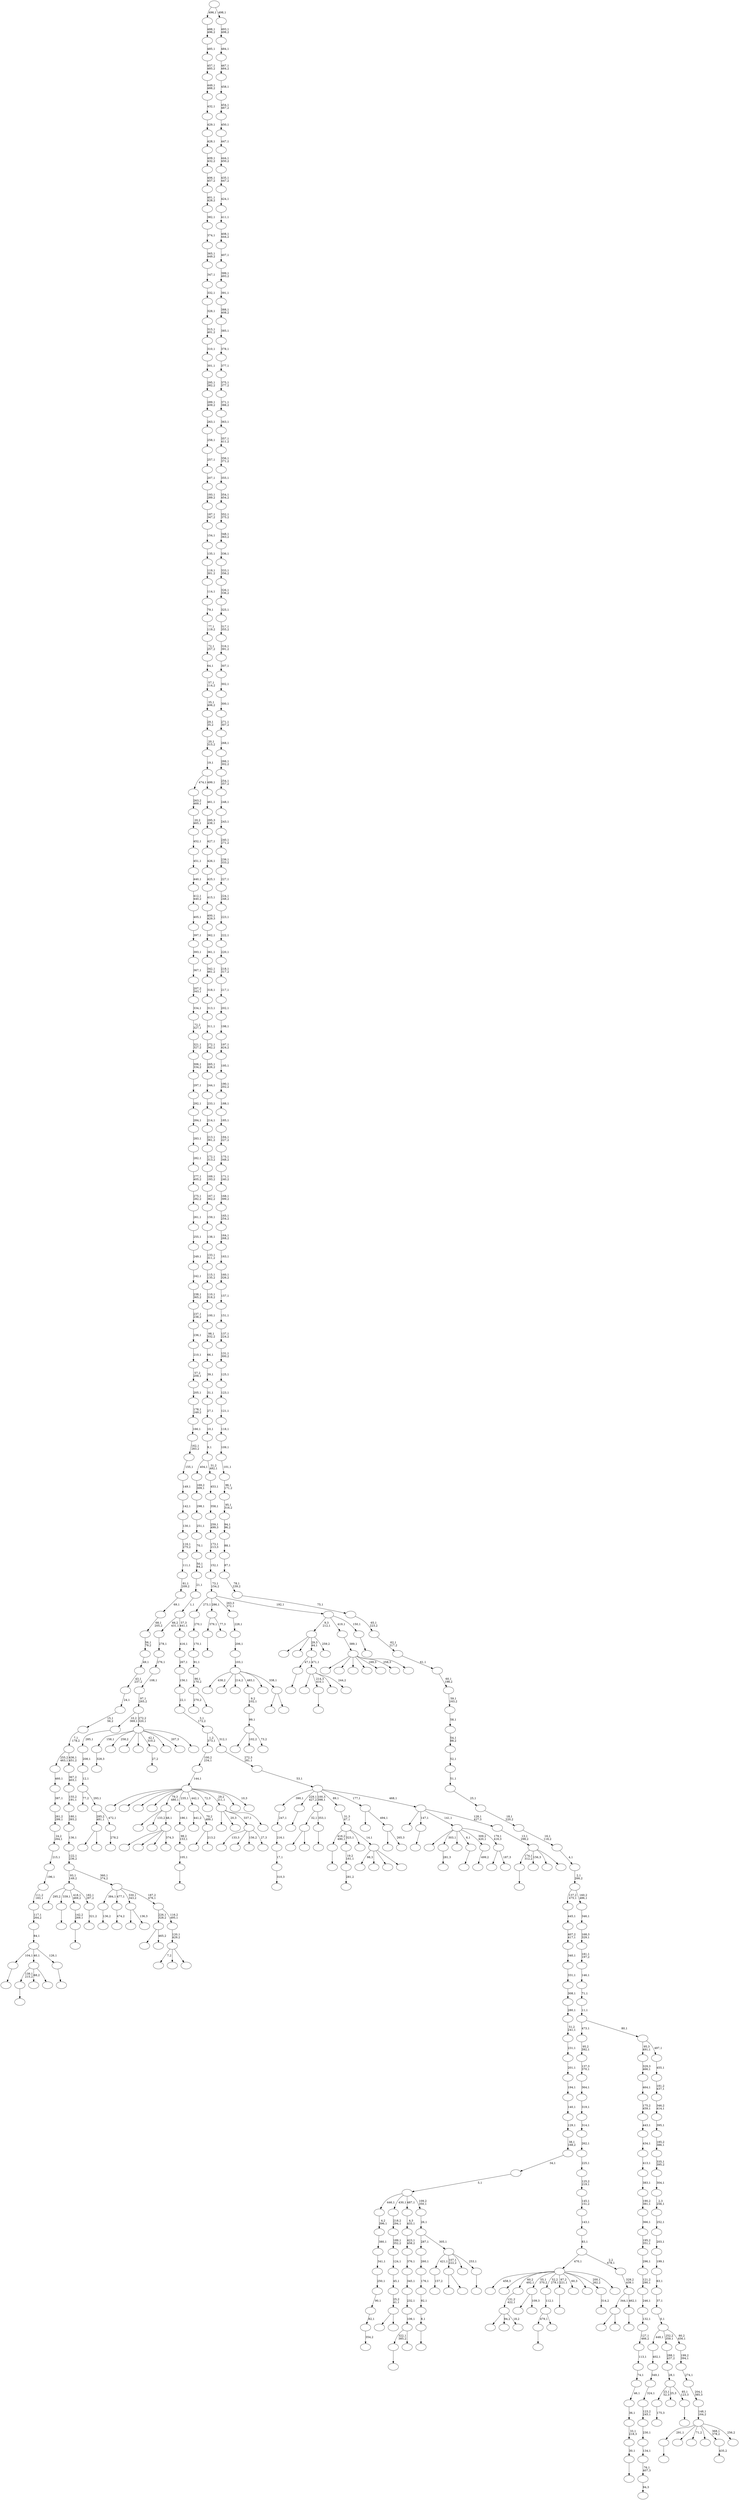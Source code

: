 digraph T {
	650 [label=""]
	649 [label=""]
	648 [label=""]
	647 [label=""]
	646 [label=""]
	645 [label=""]
	644 [label=""]
	643 [label=""]
	642 [label=""]
	641 [label=""]
	640 [label=""]
	639 [label=""]
	638 [label=""]
	637 [label=""]
	636 [label=""]
	635 [label=""]
	634 [label=""]
	633 [label=""]
	632 [label=""]
	631 [label=""]
	630 [label=""]
	629 [label=""]
	628 [label=""]
	627 [label=""]
	626 [label=""]
	625 [label=""]
	624 [label=""]
	623 [label=""]
	622 [label=""]
	621 [label=""]
	620 [label=""]
	619 [label=""]
	618 [label=""]
	617 [label=""]
	616 [label=""]
	615 [label=""]
	614 [label=""]
	613 [label=""]
	612 [label=""]
	611 [label=""]
	610 [label=""]
	609 [label=""]
	608 [label=""]
	607 [label=""]
	606 [label=""]
	605 [label=""]
	604 [label=""]
	603 [label=""]
	602 [label=""]
	601 [label=""]
	600 [label=""]
	599 [label=""]
	598 [label=""]
	597 [label=""]
	596 [label=""]
	595 [label=""]
	594 [label=""]
	593 [label=""]
	592 [label=""]
	591 [label=""]
	590 [label=""]
	589 [label=""]
	588 [label=""]
	587 [label=""]
	586 [label=""]
	585 [label=""]
	584 [label=""]
	583 [label=""]
	582 [label=""]
	581 [label=""]
	580 [label=""]
	579 [label=""]
	578 [label=""]
	577 [label=""]
	576 [label=""]
	575 [label=""]
	574 [label=""]
	573 [label=""]
	572 [label=""]
	571 [label=""]
	570 [label=""]
	569 [label=""]
	568 [label=""]
	567 [label=""]
	566 [label=""]
	565 [label=""]
	564 [label=""]
	563 [label=""]
	562 [label=""]
	561 [label=""]
	560 [label=""]
	559 [label=""]
	558 [label=""]
	557 [label=""]
	556 [label=""]
	555 [label=""]
	554 [label=""]
	553 [label=""]
	552 [label=""]
	551 [label=""]
	550 [label=""]
	549 [label=""]
	548 [label=""]
	547 [label=""]
	546 [label=""]
	545 [label=""]
	544 [label=""]
	543 [label=""]
	542 [label=""]
	541 [label=""]
	540 [label=""]
	539 [label=""]
	538 [label=""]
	537 [label=""]
	536 [label=""]
	535 [label=""]
	534 [label=""]
	533 [label=""]
	532 [label=""]
	531 [label=""]
	530 [label=""]
	529 [label=""]
	528 [label=""]
	527 [label=""]
	526 [label=""]
	525 [label=""]
	524 [label=""]
	523 [label=""]
	522 [label=""]
	521 [label=""]
	520 [label=""]
	519 [label=""]
	518 [label=""]
	517 [label=""]
	516 [label=""]
	515 [label=""]
	514 [label=""]
	513 [label=""]
	512 [label=""]
	511 [label=""]
	510 [label=""]
	509 [label=""]
	508 [label=""]
	507 [label=""]
	506 [label=""]
	505 [label=""]
	504 [label=""]
	503 [label=""]
	502 [label=""]
	501 [label=""]
	500 [label=""]
	499 [label=""]
	498 [label=""]
	497 [label=""]
	496 [label=""]
	495 [label=""]
	494 [label=""]
	493 [label=""]
	492 [label=""]
	491 [label=""]
	490 [label=""]
	489 [label=""]
	488 [label=""]
	487 [label=""]
	486 [label=""]
	485 [label=""]
	484 [label=""]
	483 [label=""]
	482 [label=""]
	481 [label=""]
	480 [label=""]
	479 [label=""]
	478 [label=""]
	477 [label=""]
	476 [label=""]
	475 [label=""]
	474 [label=""]
	473 [label=""]
	472 [label=""]
	471 [label=""]
	470 [label=""]
	469 [label=""]
	468 [label=""]
	467 [label=""]
	466 [label=""]
	465 [label=""]
	464 [label=""]
	463 [label=""]
	462 [label=""]
	461 [label=""]
	460 [label=""]
	459 [label=""]
	458 [label=""]
	457 [label=""]
	456 [label=""]
	455 [label=""]
	454 [label=""]
	453 [label=""]
	452 [label=""]
	451 [label=""]
	450 [label=""]
	449 [label=""]
	448 [label=""]
	447 [label=""]
	446 [label=""]
	445 [label=""]
	444 [label=""]
	443 [label=""]
	442 [label=""]
	441 [label=""]
	440 [label=""]
	439 [label=""]
	438 [label=""]
	437 [label=""]
	436 [label=""]
	435 [label=""]
	434 [label=""]
	433 [label=""]
	432 [label=""]
	431 [label=""]
	430 [label=""]
	429 [label=""]
	428 [label=""]
	427 [label=""]
	426 [label=""]
	425 [label=""]
	424 [label=""]
	423 [label=""]
	422 [label=""]
	421 [label=""]
	420 [label=""]
	419 [label=""]
	418 [label=""]
	417 [label=""]
	416 [label=""]
	415 [label=""]
	414 [label=""]
	413 [label=""]
	412 [label=""]
	411 [label=""]
	410 [label=""]
	409 [label=""]
	408 [label=""]
	407 [label=""]
	406 [label=""]
	405 [label=""]
	404 [label=""]
	403 [label=""]
	402 [label=""]
	401 [label=""]
	400 [label=""]
	399 [label=""]
	398 [label=""]
	397 [label=""]
	396 [label=""]
	395 [label=""]
	394 [label=""]
	393 [label=""]
	392 [label=""]
	391 [label=""]
	390 [label=""]
	389 [label=""]
	388 [label=""]
	387 [label=""]
	386 [label=""]
	385 [label=""]
	384 [label=""]
	383 [label=""]
	382 [label=""]
	381 [label=""]
	380 [label=""]
	379 [label=""]
	378 [label=""]
	377 [label=""]
	376 [label=""]
	375 [label=""]
	374 [label=""]
	373 [label=""]
	372 [label=""]
	371 [label=""]
	370 [label=""]
	369 [label=""]
	368 [label=""]
	367 [label=""]
	366 [label=""]
	365 [label=""]
	364 [label=""]
	363 [label=""]
	362 [label=""]
	361 [label=""]
	360 [label=""]
	359 [label=""]
	358 [label=""]
	357 [label=""]
	356 [label=""]
	355 [label=""]
	354 [label=""]
	353 [label=""]
	352 [label=""]
	351 [label=""]
	350 [label=""]
	349 [label=""]
	348 [label=""]
	347 [label=""]
	346 [label=""]
	345 [label=""]
	344 [label=""]
	343 [label=""]
	342 [label=""]
	341 [label=""]
	340 [label=""]
	339 [label=""]
	338 [label=""]
	337 [label=""]
	336 [label=""]
	335 [label=""]
	334 [label=""]
	333 [label=""]
	332 [label=""]
	331 [label=""]
	330 [label=""]
	329 [label=""]
	328 [label=""]
	327 [label=""]
	326 [label=""]
	325 [label=""]
	324 [label=""]
	323 [label=""]
	322 [label=""]
	321 [label=""]
	320 [label=""]
	319 [label=""]
	318 [label=""]
	317 [label=""]
	316 [label=""]
	315 [label=""]
	314 [label=""]
	313 [label=""]
	312 [label=""]
	311 [label=""]
	310 [label=""]
	309 [label=""]
	308 [label=""]
	307 [label=""]
	306 [label=""]
	305 [label=""]
	304 [label=""]
	303 [label=""]
	302 [label=""]
	301 [label=""]
	300 [label=""]
	299 [label=""]
	298 [label=""]
	297 [label=""]
	296 [label=""]
	295 [label=""]
	294 [label=""]
	293 [label=""]
	292 [label=""]
	291 [label=""]
	290 [label=""]
	289 [label=""]
	288 [label=""]
	287 [label=""]
	286 [label=""]
	285 [label=""]
	284 [label=""]
	283 [label=""]
	282 [label=""]
	281 [label=""]
	280 [label=""]
	279 [label=""]
	278 [label=""]
	277 [label=""]
	276 [label=""]
	275 [label=""]
	274 [label=""]
	273 [label=""]
	272 [label=""]
	271 [label=""]
	270 [label=""]
	269 [label=""]
	268 [label=""]
	267 [label=""]
	266 [label=""]
	265 [label=""]
	264 [label=""]
	263 [label=""]
	262 [label=""]
	261 [label=""]
	260 [label=""]
	259 [label=""]
	258 [label=""]
	257 [label=""]
	256 [label=""]
	255 [label=""]
	254 [label=""]
	253 [label=""]
	252 [label=""]
	251 [label=""]
	250 [label=""]
	249 [label=""]
	248 [label=""]
	247 [label=""]
	246 [label=""]
	245 [label=""]
	244 [label=""]
	243 [label=""]
	242 [label=""]
	241 [label=""]
	240 [label=""]
	239 [label=""]
	238 [label=""]
	237 [label=""]
	236 [label=""]
	235 [label=""]
	234 [label=""]
	233 [label=""]
	232 [label=""]
	231 [label=""]
	230 [label=""]
	229 [label=""]
	228 [label=""]
	227 [label=""]
	226 [label=""]
	225 [label=""]
	224 [label=""]
	223 [label=""]
	222 [label=""]
	221 [label=""]
	220 [label=""]
	219 [label=""]
	218 [label=""]
	217 [label=""]
	216 [label=""]
	215 [label=""]
	214 [label=""]
	213 [label=""]
	212 [label=""]
	211 [label=""]
	210 [label=""]
	209 [label=""]
	208 [label=""]
	207 [label=""]
	206 [label=""]
	205 [label=""]
	204 [label=""]
	203 [label=""]
	202 [label=""]
	201 [label=""]
	200 [label=""]
	199 [label=""]
	198 [label=""]
	197 [label=""]
	196 [label=""]
	195 [label=""]
	194 [label=""]
	193 [label=""]
	192 [label=""]
	191 [label=""]
	190 [label=""]
	189 [label=""]
	188 [label=""]
	187 [label=""]
	186 [label=""]
	185 [label=""]
	184 [label=""]
	183 [label=""]
	182 [label=""]
	181 [label=""]
	180 [label=""]
	179 [label=""]
	178 [label=""]
	177 [label=""]
	176 [label=""]
	175 [label=""]
	174 [label=""]
	173 [label=""]
	172 [label=""]
	171 [label=""]
	170 [label=""]
	169 [label=""]
	168 [label=""]
	167 [label=""]
	166 [label=""]
	165 [label=""]
	164 [label=""]
	163 [label=""]
	162 [label=""]
	161 [label=""]
	160 [label=""]
	159 [label=""]
	158 [label=""]
	157 [label=""]
	156 [label=""]
	155 [label=""]
	154 [label=""]
	153 [label=""]
	152 [label=""]
	151 [label=""]
	150 [label=""]
	149 [label=""]
	148 [label=""]
	147 [label=""]
	146 [label=""]
	145 [label=""]
	144 [label=""]
	143 [label=""]
	142 [label=""]
	141 [label=""]
	140 [label=""]
	139 [label=""]
	138 [label=""]
	137 [label=""]
	136 [label=""]
	135 [label=""]
	134 [label=""]
	133 [label=""]
	132 [label=""]
	131 [label=""]
	130 [label=""]
	129 [label=""]
	128 [label=""]
	127 [label=""]
	126 [label=""]
	125 [label=""]
	124 [label=""]
	123 [label=""]
	122 [label=""]
	121 [label=""]
	120 [label=""]
	119 [label=""]
	118 [label=""]
	117 [label=""]
	116 [label=""]
	115 [label=""]
	114 [label=""]
	113 [label=""]
	112 [label=""]
	111 [label=""]
	110 [label=""]
	109 [label=""]
	108 [label=""]
	107 [label=""]
	106 [label=""]
	105 [label=""]
	104 [label=""]
	103 [label=""]
	102 [label=""]
	101 [label=""]
	100 [label=""]
	99 [label=""]
	98 [label=""]
	97 [label=""]
	96 [label=""]
	95 [label=""]
	94 [label=""]
	93 [label=""]
	92 [label=""]
	91 [label=""]
	90 [label=""]
	89 [label=""]
	88 [label=""]
	87 [label=""]
	86 [label=""]
	85 [label=""]
	84 [label=""]
	83 [label=""]
	82 [label=""]
	81 [label=""]
	80 [label=""]
	79 [label=""]
	78 [label=""]
	77 [label=""]
	76 [label=""]
	75 [label=""]
	74 [label=""]
	73 [label=""]
	72 [label=""]
	71 [label=""]
	70 [label=""]
	69 [label=""]
	68 [label=""]
	67 [label=""]
	66 [label=""]
	65 [label=""]
	64 [label=""]
	63 [label=""]
	62 [label=""]
	61 [label=""]
	60 [label=""]
	59 [label=""]
	58 [label=""]
	57 [label=""]
	56 [label=""]
	55 [label=""]
	54 [label=""]
	53 [label=""]
	52 [label=""]
	51 [label=""]
	50 [label=""]
	49 [label=""]
	48 [label=""]
	47 [label=""]
	46 [label=""]
	45 [label=""]
	44 [label=""]
	43 [label=""]
	42 [label=""]
	41 [label=""]
	40 [label=""]
	39 [label=""]
	38 [label=""]
	37 [label=""]
	36 [label=""]
	35 [label=""]
	34 [label=""]
	33 [label=""]
	32 [label=""]
	31 [label=""]
	30 [label=""]
	29 [label=""]
	28 [label=""]
	27 [label=""]
	26 [label=""]
	25 [label=""]
	24 [label=""]
	23 [label=""]
	22 [label=""]
	21 [label=""]
	20 [label=""]
	19 [label=""]
	18 [label=""]
	17 [label=""]
	16 [label=""]
	15 [label=""]
	14 [label=""]
	13 [label=""]
	12 [label=""]
	11 [label=""]
	10 [label=""]
	9 [label=""]
	8 [label=""]
	7 [label=""]
	6 [label=""]
	5 [label=""]
	4 [label=""]
	3 [label=""]
	2 [label=""]
	1 [label=""]
	0 [label=""]
	649 -> 650 [label="310,3"]
	648 -> 649 [label="17,1"]
	647 -> 648 [label="216,1"]
	646 -> 647 [label="247,1"]
	644 -> 645 [label="354,2"]
	643 -> 644 [label="82,1"]
	642 -> 643 [label="90,1"]
	641 -> 642 [label="250,1"]
	640 -> 641 [label="341,1"]
	639 -> 640 [label="380,1"]
	638 -> 639 [label="4,2\n396,1"]
	635 -> 636 [label=""]
	632 -> 633 [label=""]
	628 -> 629 [label="175,3"]
	623 -> 624 [label=""]
	621 -> 622 [label=""]
	620 -> 621 [label="30,1"]
	619 -> 620 [label="33,1\n218,3"]
	618 -> 619 [label="36,1"]
	617 -> 618 [label="46,1"]
	616 -> 617 [label="74,1"]
	615 -> 616 [label="113,1"]
	614 -> 615 [label="127,1\n466,2"]
	613 -> 614 [label="132,1"]
	612 -> 613 [label="246,1"]
	611 -> 612 [label="121,2\n290,1"]
	610 -> 611 [label="296,1"]
	609 -> 610 [label="195,2\n351,1"]
	608 -> 609 [label="366,1"]
	607 -> 608 [label="190,2\n381,1"]
	606 -> 607 [label="383,1"]
	605 -> 606 [label="413,1"]
	604 -> 605 [label="434,1"]
	603 -> 604 [label="443,1"]
	602 -> 603 [label="175,2\n459,1"]
	601 -> 602 [label="464,1"]
	600 -> 601 [label="329,3\n466,1"]
	598 -> 625 [label=""]
	598 -> 599 [label=""]
	594 -> 595 [label=""]
	589 -> 590 [label=""]
	586 -> 587 [label="281,2"]
	585 -> 586 [label="19,2\n161,1"]
	569 -> 570 [label="328,3"]
	564 -> 565 [label="94,3"]
	563 -> 564 [label="76,1\n407,3"]
	562 -> 563 [label="134,1"]
	561 -> 562 [label="230,1"]
	560 -> 561 [label="123,2\n245,1"]
	559 -> 560 [label="324,1"]
	558 -> 559 [label="349,1"]
	557 -> 558 [label="402,1"]
	554 -> 555 [label=""]
	552 -> 553 [label=""]
	545 -> 546 [label=""]
	543 -> 544 [label=""]
	542 -> 543 [label="142,2\n269,1"]
	539 -> 635 [label="139,1\n215,2"]
	539 -> 593 [label="68,2"]
	539 -> 540 [label=""]
	531 -> 630 [label=""]
	531 -> 547 [label="94,2"]
	531 -> 532 [label="18,2"]
	530 -> 531 [label="131,2\n422,1"]
	528 -> 529 [label=""]
	526 -> 527 [label="281,3"]
	523 -> 524 [label=""]
	520 -> 521 [label=""]
	519 -> 589 [label="104,1"]
	519 -> 539 [label="40,1"]
	519 -> 520 [label="126,1"]
	518 -> 519 [label="84,1"]
	517 -> 518 [label="117,1\n264,2"]
	516 -> 517 [label="111,2\n183,1"]
	515 -> 516 [label="196,1"]
	514 -> 515 [label="215,1"]
	513 -> 514 [label="24,2\n264,1"]
	512 -> 513 [label="261,2\n299,1"]
	511 -> 512 [label="387,1"]
	510 -> 511 [label="460,1"]
	508 -> 509 [label=""]
	506 -> 507 [label=""]
	505 -> 506 [label="8,1"]
	504 -> 505 [label="92,1"]
	503 -> 504 [label="176,1"]
	502 -> 503 [label="260,1"]
	499 -> 500 [label=""]
	495 -> 626 [label=""]
	495 -> 496 [label=""]
	494 -> 495 [label="25,2\n41,1"]
	493 -> 494 [label="45,1"]
	492 -> 493 [label="124,1"]
	491 -> 492 [label="189,1\n352,2"]
	490 -> 491 [label="218,2\n294,1"]
	488 -> 489 [label="157,2"]
	485 -> 582 [label=""]
	485 -> 486 [label=""]
	480 -> 584 [label=""]
	480 -> 481 [label="109,3"]
	478 -> 525 [label=""]
	478 -> 479 [label=""]
	476 -> 632 [label="322,1\n385,2"]
	476 -> 477 [label=""]
	475 -> 476 [label="106,1"]
	474 -> 475 [label="232,1"]
	473 -> 474 [label="345,1"]
	472 -> 473 [label="376,1"]
	471 -> 472 [label="423,1\n458,2"]
	470 -> 471 [label="4,3\n433,1"]
	468 -> 627 [label=""]
	468 -> 550 [label="102,2"]
	468 -> 469 [label="73,2"]
	467 -> 468 [label="99,1"]
	466 -> 467 [label="9,2\n102,1"]
	463 -> 579 [label=""]
	463 -> 576 [label=""]
	463 -> 484 [label=""]
	463 -> 464 [label="374,3"]
	462 -> 572 [label=""]
	462 -> 537 [label="133,2"]
	462 -> 463 [label="48,1"]
	460 -> 461 [label="321,2"]
	459 -> 575 [label="295,2"]
	459 -> 552 [label="339,1"]
	459 -> 542 [label="418,1\n469,2"]
	459 -> 460 [label="182,1\n297,2"]
	455 -> 456 [label="136,2"]
	448 -> 528 [label="479,1"]
	448 -> 449 [label=""]
	447 -> 448 [label="112,1"]
	445 -> 446 [label="27,2"]
	443 -> 444 [label="474,2"]
	440 -> 534 [label="270,2"]
	440 -> 441 [label=""]
	439 -> 440 [label="86,1\n170,2"]
	438 -> 439 [label="91,1"]
	437 -> 438 [label="170,1"]
	436 -> 437 [label="270,1"]
	434 -> 580 [label="133,3"]
	434 -> 549 [label=""]
	434 -> 522 [label="156,2"]
	434 -> 435 [label="27,3"]
	432 -> 433 [label=""]
	430 -> 431 [label=""]
	426 -> 427 [label=""]
	425 -> 426 [label="105,1"]
	424 -> 425 [label="98,2\n153,1"]
	423 -> 424 [label="186,1"]
	421 -> 578 [label=""]
	421 -> 422 [label="213,2"]
	420 -> 574 [label="441,2"]
	420 -> 421 [label="70,2\n489,1"]
	418 -> 596 [label=""]
	418 -> 499 [label="214,3\n410,1"]
	418 -> 458 [label=""]
	418 -> 419 [label="244,2"]
	417 -> 508 [label="47,1"]
	417 -> 418 [label="471,1"]
	413 -> 535 [label=""]
	413 -> 414 [label=""]
	411 -> 412 [label="314,2"]
	406 -> 634 [label="458,3"]
	406 -> 566 [label=""]
	406 -> 530 [label="60,2\n492,1"]
	406 -> 480 [label="55,1\n370,2"]
	406 -> 447 [label="52,2\n279,1"]
	406 -> 432 [label="87,2\n221,1"]
	406 -> 429 [label="60,3"]
	406 -> 416 [label=""]
	406 -> 411 [label="200,1\n262,2"]
	406 -> 407 [label=""]
	404 -> 554 [label="379,1"]
	404 -> 405 [label="77,3"]
	401 -> 402 [label=""]
	400 -> 478 [label="32,1"]
	400 -> 401 [label="353,1"]
	398 -> 399 [label="278,2"]
	397 -> 485 [label="285,2\n481,1"]
	397 -> 398 [label="472,1"]
	396 -> 567 [label="77,2"]
	396 -> 397 [label="293,1"]
	395 -> 396 [label="12,1"]
	394 -> 395 [label="208,1"]
	393 -> 394 [label="285,1"]
	388 -> 389 [label=""]
	386 -> 497 [label=""]
	386 -> 487 [label=""]
	386 -> 417 [label="29,3\n44,1"]
	386 -> 387 [label="259,2"]
	382 -> 533 [label=""]
	382 -> 383 [label="465,2"]
	380 -> 569 [label="158,1"]
	380 -> 457 [label="258,2"]
	380 -> 453 [label=""]
	380 -> 450 [label=""]
	380 -> 445 [label="42,1\n310,2"]
	380 -> 409 [label=""]
	380 -> 385 [label="207,3"]
	380 -> 381 [label=""]
	379 -> 393 [label="10,2\n369,1"]
	379 -> 380 [label="272,2\n320,1"]
	378 -> 379 [label="97,1\n265,2"]
	377 -> 378 [label="108,1"]
	376 -> 377 [label="276,1"]
	375 -> 376 [label="278,1"]
	373 -> 374 [label="499,2"]
	371 -> 372 [label=""]
	370 -> 628 [label="23,1\n52,3"]
	370 -> 536 [label="25,3"]
	370 -> 371 [label="85,1\n123,3"]
	369 -> 370 [label="28,1"]
	368 -> 369 [label="288,1\n437,2"]
	366 -> 367 [label="435,2"]
	363 -> 573 [label=""]
	363 -> 568 [label="20,3"]
	363 -> 434 [label="337,1"]
	363 -> 364 [label=""]
	361 -> 581 [label=""]
	361 -> 362 [label=""]
	360 -> 591 [label="438,2"]
	360 -> 577 [label=""]
	360 -> 548 [label="214,2"]
	360 -> 466 [label="483,1"]
	360 -> 384 [label=""]
	360 -> 361 [label="338,1"]
	359 -> 360 [label="103,1"]
	358 -> 359 [label="206,1"]
	357 -> 358 [label="228,1"]
	355 -> 391 [label=""]
	355 -> 356 [label="136,3"]
	353 -> 354 [label=""]
	352 -> 488 [label="421,1"]
	352 -> 413 [label="107,1\n222,2"]
	352 -> 403 [label=""]
	352 -> 353 [label="253,1"]
	351 -> 502 [label="287,1"]
	351 -> 352 [label="305,1"]
	350 -> 351 [label="26,1"]
	349 -> 638 [label="446,1"]
	349 -> 490 [label="430,1"]
	349 -> 470 [label="487,1"]
	349 -> 350 [label="109,2\n350,1"]
	348 -> 349 [label="5,1"]
	347 -> 348 [label="34,1"]
	346 -> 347 [label="38,1\n168,2"]
	345 -> 346 [label="129,1"]
	344 -> 345 [label="140,1"]
	343 -> 344 [label="194,1"]
	342 -> 343 [label="201,1"]
	341 -> 342 [label="231,1"]
	340 -> 341 [label="51,2\n241,1"]
	339 -> 340 [label="280,1"]
	338 -> 339 [label="308,1"]
	337 -> 338 [label="331,1"]
	336 -> 337 [label="340,1"]
	335 -> 336 [label="407,2\n417,1"]
	334 -> 335 [label="445,1"]
	332 -> 631 [label="98,3"]
	332 -> 588 [label=""]
	332 -> 482 [label=""]
	332 -> 333 [label=""]
	331 -> 594 [label="416,2\n490,1"]
	331 -> 585 [label="323,1"]
	331 -> 452 [label=""]
	331 -> 332 [label="14,1"]
	330 -> 331 [label="31,3\n67,1"]
	326 -> 327 [label=""]
	325 -> 598 [label="344,1"]
	325 -> 326 [label="462,1"]
	324 -> 325 [label="329,2\n439,1"]
	323 -> 406 [label="470,1"]
	323 -> 324 [label="2,2\n478,1"]
	322 -> 323 [label="83,1"]
	321 -> 322 [label="143,1"]
	320 -> 321 [label="145,1\n151,2"]
	319 -> 320 [label="125,2\n219,1"]
	318 -> 319 [label="225,1"]
	317 -> 318 [label="262,1"]
	316 -> 317 [label="314,1"]
	315 -> 316 [label="319,1"]
	314 -> 315 [label="364,1"]
	313 -> 314 [label="137,3\n370,1"]
	312 -> 313 [label="95,2\n392,1"]
	310 -> 592 [label=""]
	310 -> 571 [label=""]
	310 -> 442 [label=""]
	310 -> 415 [label=""]
	310 -> 390 [label="169,3"]
	310 -> 328 [label="258,3"]
	310 -> 311 [label=""]
	309 -> 310 [label="389,1"]
	307 -> 583 [label=""]
	307 -> 308 [label="187,3"]
	306 -> 597 [label=""]
	306 -> 526 [label="303,1"]
	306 -> 483 [label=""]
	306 -> 388 [label="6,1"]
	306 -> 373 [label="309,2\n420,1"]
	306 -> 307 [label="179,1\n416,3"]
	304 -> 551 [label=""]
	304 -> 541 [label=""]
	304 -> 501 [label=""]
	304 -> 465 [label=""]
	304 -> 462 [label="79,3\n480,1"]
	304 -> 423 [label="235,1"]
	304 -> 420 [label="442,1"]
	304 -> 408 [label="72,3"]
	304 -> 363 [label="29,2\n211,1"]
	304 -> 329 [label=""]
	304 -> 305 [label="10,3"]
	303 -> 304 [label="144,1"]
	302 -> 303 [label="100,2\n234,1"]
	300 -> 637 [label="7,2"]
	300 -> 498 [label=""]
	300 -> 301 [label=""]
	299 -> 300 [label="120,1\n429,2"]
	298 -> 382 [label="226,1\n328,2"]
	298 -> 299 [label="116,2\n495,1"]
	297 -> 455 [label="384,1"]
	297 -> 443 [label="477,1"]
	297 -> 355 [label="330,1\n343,2"]
	297 -> 298 [label="187,2\n476,1"]
	296 -> 459 [label="93,1\n149,2"]
	296 -> 297 [label="360,1\n374,2"]
	295 -> 296 [label="122,1\n236,2"]
	294 -> 295 [label="136,1"]
	293 -> 294 [label="180,1\n393,2"]
	292 -> 293 [label="155,2\n191,1"]
	291 -> 292 [label="367,2\n403,1"]
	290 -> 510 [label="255,2\n463,1"]
	290 -> 291 [label="436,1\n451,2"]
	289 -> 290 [label="7,1\n178,2"]
	288 -> 289 [label="15,1\n56,2"]
	287 -> 288 [label="24,1"]
	286 -> 287 [label="43,1\n237,2"]
	285 -> 286 [label="49,1"]
	284 -> 285 [label="56,1\n79,2"]
	283 -> 284 [label="68,1\n205,2"]
	282 -> 283 [label="69,1"]
	281 -> 282 [label="81,1\n209,2"]
	280 -> 281 [label="111,1"]
	279 -> 280 [label="116,1\n275,2"]
	278 -> 279 [label="130,1"]
	277 -> 278 [label="142,1"]
	276 -> 277 [label="149,1"]
	275 -> 276 [label="155,1"]
	274 -> 275 [label="162,1\n283,2"]
	273 -> 274 [label="166,1"]
	272 -> 273 [label="178,1\n249,2"]
	271 -> 272 [label="205,1"]
	270 -> 271 [label="57,2\n209,1"]
	269 -> 270 [label="210,1"]
	268 -> 269 [label="236,1"]
	267 -> 268 [label="237,1\n238,2"]
	266 -> 267 [label="238,1\n365,2"]
	265 -> 266 [label="242,1"]
	264 -> 265 [label="249,1"]
	263 -> 264 [label="255,1"]
	262 -> 263 [label="261,1"]
	261 -> 262 [label="275,1\n282,2"]
	260 -> 261 [label="277,1\n405,2"]
	259 -> 260 [label="282,1"]
	258 -> 259 [label="283,1"]
	257 -> 258 [label="284,1"]
	256 -> 257 [label="292,1"]
	255 -> 256 [label="297,1"]
	254 -> 255 [label="306,1\n334,2"]
	253 -> 254 [label="321,1\n327,2"]
	252 -> 253 [label="72,2\n327,1"]
	251 -> 252 [label="334,1"]
	250 -> 251 [label="207,2\n343,1"]
	249 -> 250 [label="367,1"]
	248 -> 249 [label="393,1"]
	247 -> 248 [label="397,1"]
	246 -> 247 [label="405,1"]
	245 -> 246 [label="412,1\n440,2"]
	244 -> 245 [label="440,1"]
	243 -> 244 [label="451,1"]
	242 -> 243 [label="452,1"]
	241 -> 242 [label="20,2\n465,1"]
	240 -> 241 [label="263,2\n469,1"]
	238 -> 538 [label=""]
	238 -> 239 [label="265,3"]
	237 -> 365 [label=""]
	237 -> 238 [label="494,1"]
	235 -> 523 [label="174,1\n312,2"]
	235 -> 410 [label="156,3"]
	235 -> 392 [label=""]
	235 -> 236 [label=""]
	234 -> 235 [label="13,1\n298,2"]
	233 -> 556 [label=""]
	233 -> 545 [label="147,1"]
	233 -> 306 [label="141,1"]
	233 -> 234 [label="128,1\n427,3"]
	232 -> 646 [label="390,1"]
	232 -> 430 [label="229,1\n427,2"]
	232 -> 400 [label="100,3\n398,1"]
	232 -> 330 [label="89,1"]
	232 -> 237 [label="177,1"]
	232 -> 233 [label="468,1"]
	231 -> 232 [label="53,1"]
	230 -> 231 [label="272,3\n281,1"]
	229 -> 302 [label="1,2\n373,1"]
	229 -> 230 [label="312,1"]
	228 -> 229 [label="3,1\n172,2"]
	227 -> 228 [label="22,1"]
	226 -> 227 [label="156,1"]
	225 -> 226 [label="267,1"]
	224 -> 225 [label="416,1"]
	223 -> 375 [label="66,2\n431,1"]
	223 -> 224 [label="57,3\n441,1"]
	222 -> 223 [label="1,1"]
	221 -> 222 [label="21,1"]
	220 -> 221 [label="50,1\n64,2"]
	219 -> 220 [label="70,1"]
	218 -> 219 [label="251,1"]
	217 -> 218 [label="298,1"]
	216 -> 217 [label="169,2\n309,1"]
	214 -> 215 [label=""]
	213 -> 386 [label="9,3\n212,1"]
	213 -> 309 [label="419,1"]
	213 -> 214 [label="150,1"]
	212 -> 436 [label="273,1"]
	212 -> 404 [label="286,1"]
	212 -> 357 [label="263,3\n372,1"]
	212 -> 213 [label="192,1"]
	211 -> 212 [label="73,1\n154,2"]
	210 -> 211 [label="152,1"]
	209 -> 210 [label="173,1\n213,3"]
	208 -> 209 [label="259,1\n499,3"]
	207 -> 208 [label="358,1"]
	206 -> 207 [label="453,1"]
	205 -> 216 [label="404,1"]
	205 -> 206 [label="31,2\n482,1"]
	204 -> 205 [label="9,1"]
	203 -> 204 [label="10,1"]
	202 -> 203 [label="27,1"]
	201 -> 202 [label="31,1"]
	200 -> 201 [label="39,1"]
	199 -> 200 [label="66,1"]
	198 -> 199 [label="98,1\n332,2"]
	197 -> 198 [label="100,1"]
	196 -> 197 [label="110,1\n318,2"]
	195 -> 196 [label="115,1\n135,2"]
	194 -> 195 [label="133,1\n311,2"]
	193 -> 194 [label="138,1"]
	192 -> 193 [label="159,1"]
	191 -> 192 [label="167,1\n362,2"]
	190 -> 191 [label="169,1\n193,2"]
	189 -> 190 [label="172,1\n313,2"]
	188 -> 189 [label="213,1\n361,2"]
	187 -> 188 [label="214,1"]
	186 -> 187 [label="233,1"]
	185 -> 186 [label="244,1"]
	184 -> 185 [label="265,1\n426,2"]
	183 -> 184 [label="272,1\n342,2"]
	182 -> 183 [label="311,1"]
	181 -> 182 [label="313,1"]
	180 -> 181 [label="318,1"]
	179 -> 180 [label="342,1\n461,2"]
	178 -> 179 [label="361,1"]
	177 -> 178 [label="362,1"]
	176 -> 177 [label="400,1\n429,3"]
	175 -> 176 [label="415,1"]
	174 -> 175 [label="425,1"]
	173 -> 174 [label="426,1"]
	172 -> 173 [label="427,1"]
	171 -> 172 [label="295,3\n438,1"]
	170 -> 171 [label="461,1"]
	169 -> 240 [label="474,1"]
	169 -> 170 [label="499,1"]
	168 -> 169 [label="19,1"]
	167 -> 168 [label="20,1\n315,2"]
	166 -> 167 [label="29,1\n35,2"]
	165 -> 166 [label="35,1\n406,2"]
	164 -> 165 [label="57,1\n114,2"]
	163 -> 164 [label="64,1"]
	162 -> 163 [label="72,1\n257,2"]
	161 -> 162 [label="77,1\n119,2"]
	160 -> 161 [label="79,1"]
	159 -> 160 [label="114,1"]
	158 -> 159 [label="119,1\n301,2"]
	157 -> 158 [label="135,1"]
	156 -> 157 [label="154,1"]
	155 -> 156 [label="187,1\n347,2"]
	154 -> 155 [label="193,1\n289,2"]
	153 -> 154 [label="207,1"]
	152 -> 153 [label="257,1"]
	151 -> 152 [label="258,1"]
	150 -> 151 [label="263,1"]
	149 -> 150 [label="289,1\n409,2"]
	148 -> 149 [label="295,1\n382,2"]
	147 -> 148 [label="301,1"]
	146 -> 147 [label="310,1"]
	145 -> 146 [label="315,1\n401,2"]
	144 -> 145 [label="328,1"]
	143 -> 144 [label="332,1"]
	142 -> 143 [label="347,1"]
	141 -> 142 [label="365,1\n449,2"]
	140 -> 141 [label="374,1"]
	139 -> 140 [label="382,1"]
	138 -> 139 [label="401,1\n428,2"]
	137 -> 138 [label="406,1\n457,2"]
	136 -> 137 [label="409,1\n432,2"]
	135 -> 136 [label="428,1"]
	134 -> 135 [label="429,1"]
	133 -> 134 [label="432,1"]
	132 -> 133 [label="449,1\n488,2"]
	131 -> 132 [label="457,1\n485,2"]
	130 -> 131 [label="485,1"]
	129 -> 130 [label="488,1\n496,2"]
	127 -> 623 [label="291,1"]
	127 -> 454 [label=""]
	127 -> 451 [label="71,2"]
	127 -> 428 [label=""]
	127 -> 366 [label="368,1\n378,2"]
	127 -> 128 [label="256,2"]
	126 -> 127 [label="148,1\n164,2"]
	125 -> 126 [label="204,1\n385,3"]
	124 -> 125 [label="274,1"]
	123 -> 124 [label="199,2\n394,1"]
	122 -> 557 [label="448,1"]
	122 -> 368 [label="252,2\n359,1"]
	122 -> 123 [label="80,2\n456,1"]
	121 -> 122 [label="0,1"]
	120 -> 121 [label="37,1"]
	119 -> 120 [label="63,1"]
	118 -> 119 [label="199,1"]
	117 -> 118 [label="203,1"]
	116 -> 117 [label="252,1"]
	115 -> 116 [label="2,3\n256,1"]
	114 -> 115 [label="304,1"]
	113 -> 114 [label="335,1\n395,2"]
	112 -> 113 [label="185,2\n386,1"]
	111 -> 112 [label="395,1"]
	110 -> 111 [label="346,2\n414,1"]
	109 -> 110 [label="181,2\n437,1"]
	108 -> 109 [label="455,1"]
	107 -> 600 [label="95,3\n491,1"]
	107 -> 108 [label="497,1"]
	106 -> 312 [label="473,1"]
	106 -> 107 [label="80,1"]
	105 -> 106 [label="11,1"]
	104 -> 105 [label="71,1"]
	103 -> 104 [label="146,1"]
	102 -> 103 [label="181,1\n197,2"]
	101 -> 102 [label="168,3\n329,1"]
	100 -> 101 [label="346,1"]
	99 -> 334 [label="137,2\n475,1"]
	99 -> 100 [label="160,2\n486,1"]
	98 -> 99 [label="2,1\n266,2"]
	97 -> 98 [label="4,1"]
	96 -> 97 [label="16,1\n118,2"]
	95 -> 96 [label="18,1\n220,2"]
	94 -> 95 [label="25,1"]
	93 -> 94 [label="51,1"]
	92 -> 93 [label="52,1"]
	91 -> 92 [label="54,1\n88,2"]
	90 -> 91 [label="58,1"]
	89 -> 90 [label="59,1\n163,2"]
	88 -> 89 [label="60,1\n198,2"]
	87 -> 88 [label="61,1"]
	86 -> 87 [label="62,1\n217,2"]
	85 -> 86 [label="65,1\n223,2"]
	84 -> 85 [label="75,1"]
	83 -> 84 [label="78,1\n239,2"]
	82 -> 83 [label="87,1"]
	81 -> 82 [label="88,1"]
	80 -> 81 [label="94,1\n96,2"]
	79 -> 80 [label="95,1\n316,2"]
	78 -> 79 [label="96,1\n171,2"]
	77 -> 78 [label="101,1"]
	76 -> 77 [label="109,1"]
	75 -> 76 [label="118,1"]
	74 -> 75 [label="121,1"]
	73 -> 74 [label="123,1"]
	72 -> 73 [label="125,1"]
	71 -> 72 [label="131,1\n300,2"]
	70 -> 71 [label="137,1\n224,2"]
	69 -> 70 [label="151,1"]
	68 -> 69 [label="157,1"]
	67 -> 68 [label="160,1\n326,2"]
	66 -> 67 [label="163,1"]
	65 -> 66 [label="164,1\n268,2"]
	64 -> 65 [label="165,1\n254,2"]
	63 -> 64 [label="168,1\n399,2"]
	62 -> 63 [label="171,1\n240,2"]
	61 -> 62 [label="175,1\n348,2"]
	60 -> 61 [label="184,1\n227,2"]
	59 -> 60 [label="185,1"]
	58 -> 59 [label="188,1"]
	57 -> 58 [label="190,1\n202,2"]
	56 -> 57 [label="195,1"]
	55 -> 56 [label="197,1\n424,2"]
	54 -> 55 [label="198,1"]
	53 -> 54 [label="202,1"]
	52 -> 53 [label="217,1"]
	51 -> 52 [label="218,1\n317,2"]
	50 -> 51 [label="220,1"]
	49 -> 50 [label="222,1"]
	48 -> 49 [label="223,1"]
	47 -> 48 [label="224,1\n248,2"]
	46 -> 47 [label="227,1"]
	45 -> 46 [label="239,1\n333,2"]
	44 -> 45 [label="240,1\n271,2"]
	43 -> 44 [label="243,1"]
	42 -> 43 [label="248,1"]
	41 -> 42 [label="254,1\n357,2"]
	40 -> 41 [label="266,1\n302,2"]
	39 -> 40 [label="268,1"]
	38 -> 39 [label="271,1\n307,2"]
	37 -> 38 [label="300,1"]
	36 -> 37 [label="302,1"]
	35 -> 36 [label="307,1"]
	34 -> 35 [label="316,1\n391,2"]
	33 -> 34 [label="317,1\n355,2"]
	32 -> 33 [label="325,1"]
	31 -> 32 [label="326,1\n336,2"]
	30 -> 31 [label="333,1\n356,2"]
	29 -> 30 [label="336,1"]
	28 -> 29 [label="348,1\n363,2"]
	27 -> 28 [label="352,1\n375,2"]
	26 -> 27 [label="354,1\n454,2"]
	25 -> 26 [label="355,1"]
	24 -> 25 [label="356,1\n371,2"]
	23 -> 24 [label="357,1\n411,2"]
	22 -> 23 [label="363,1"]
	21 -> 22 [label="371,1\n388,2"]
	20 -> 21 [label="375,1\n377,2"]
	19 -> 20 [label="377,1"]
	18 -> 19 [label="378,1"]
	17 -> 18 [label="385,1"]
	16 -> 17 [label="388,1\n408,2"]
	15 -> 16 [label="391,1"]
	14 -> 15 [label="399,1\n493,2"]
	13 -> 14 [label="407,1"]
	12 -> 13 [label="408,1\n444,2"]
	11 -> 12 [label="411,1"]
	10 -> 11 [label="424,1"]
	9 -> 10 [label="435,1\n447,2"]
	8 -> 9 [label="444,1\n450,2"]
	7 -> 8 [label="447,1"]
	6 -> 7 [label="450,1"]
	5 -> 6 [label="454,1\n467,2"]
	4 -> 5 [label="458,1"]
	3 -> 4 [label="467,1\n484,2"]
	2 -> 3 [label="484,1"]
	1 -> 2 [label="493,1\n498,2"]
	0 -> 129 [label="496,1"]
	0 -> 1 [label="498,1"]
}
